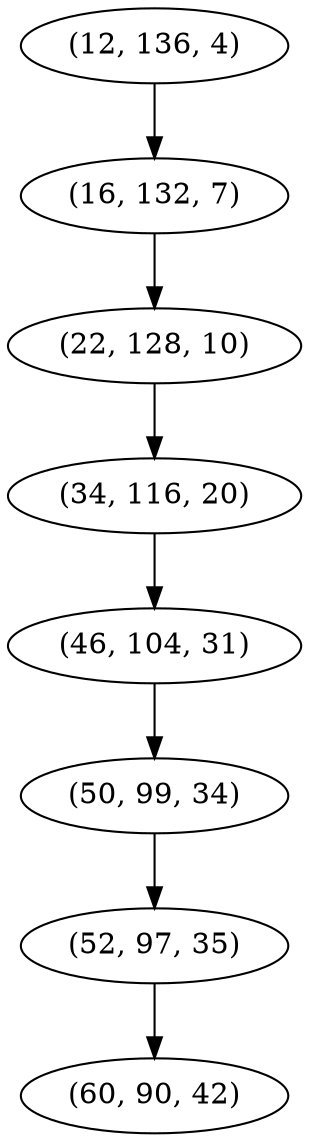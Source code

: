 digraph tree {
    "(12, 136, 4)";
    "(16, 132, 7)";
    "(22, 128, 10)";
    "(34, 116, 20)";
    "(46, 104, 31)";
    "(50, 99, 34)";
    "(52, 97, 35)";
    "(60, 90, 42)";
    "(12, 136, 4)" -> "(16, 132, 7)";
    "(16, 132, 7)" -> "(22, 128, 10)";
    "(22, 128, 10)" -> "(34, 116, 20)";
    "(34, 116, 20)" -> "(46, 104, 31)";
    "(46, 104, 31)" -> "(50, 99, 34)";
    "(50, 99, 34)" -> "(52, 97, 35)";
    "(52, 97, 35)" -> "(60, 90, 42)";
}
